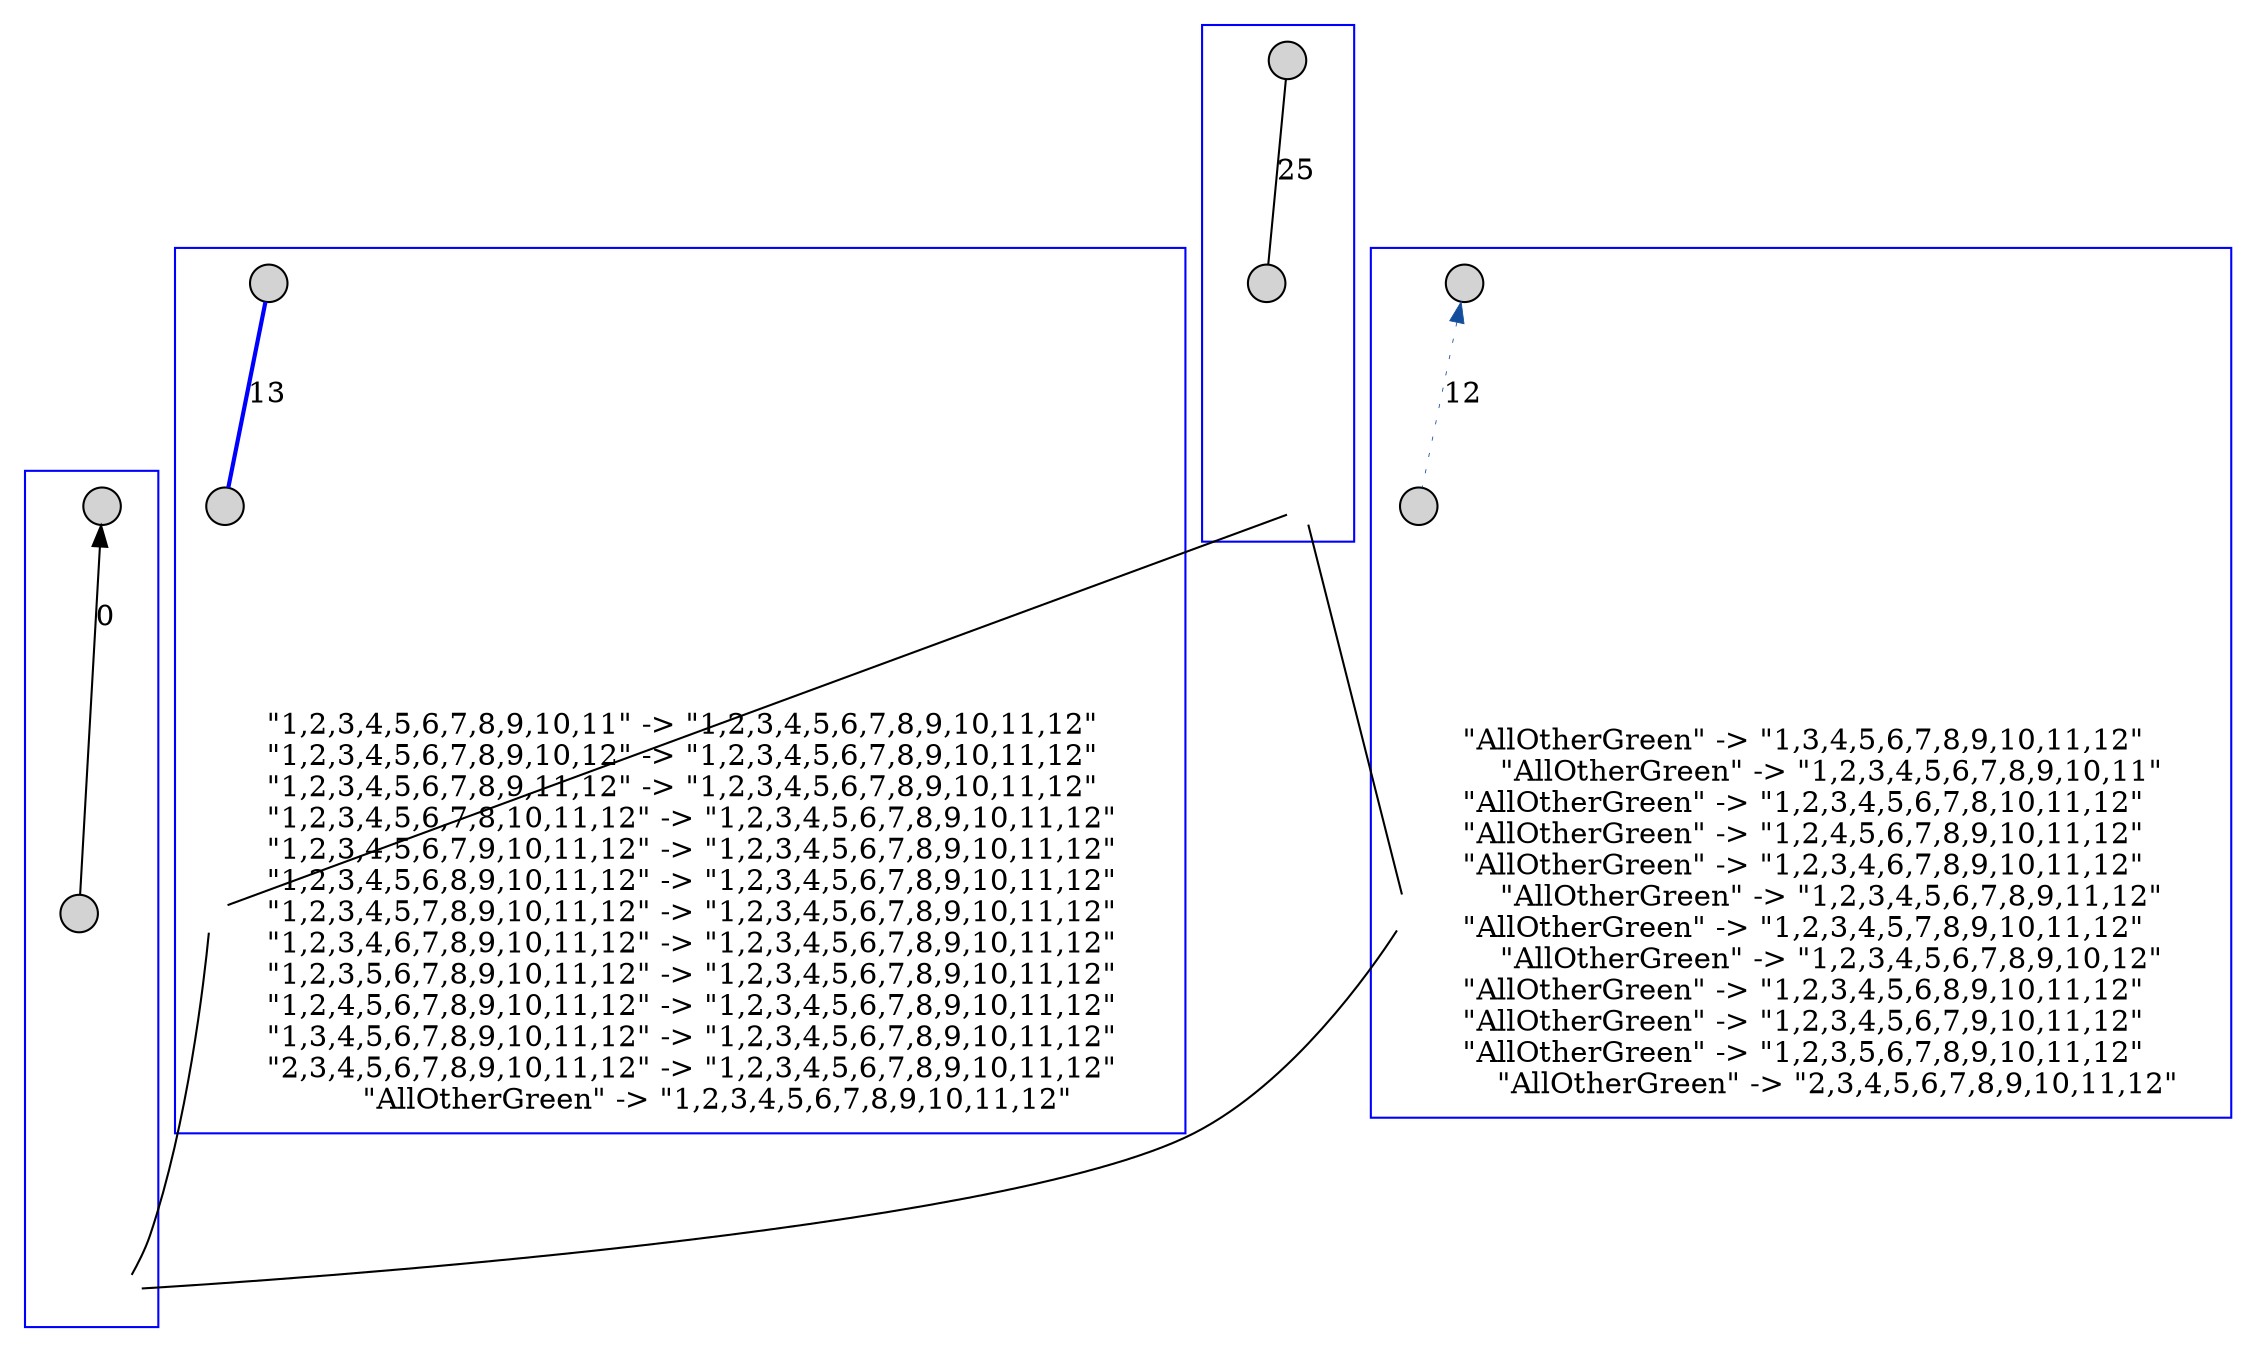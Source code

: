 // <Lattice object of 2 atoms 4 concepts 2 coatoms at 0x10af87b70>
digraph Lattice {
	node [label="" shape=circle style=filled width=.25]
	edge [dir=none labeldistance=1.5 minlen=2]
	subgraph cluster_0 {
		color=blue
		c0_start
		c0_end
		c0 [style=invis]
		c0_start -> c0_end [arrowhead=none color="" dir=back label=0 penwidth="" style=""]
		c0_start -> c0 [style=invis]
		c0_end -> c0 [style=invis]
	}
	subgraph cluster_1 {
		color=blue
		c1_start
		c1_end
		c1 [style=invis]
		c1_start -> c1_end [color="#134d9c" dir=back label=12 penwidth=0.4 style=dotted]
		c1_start -> c1 [style=invis]
		c1_end -> c1 [style=invis]
	}
	c1 -> c1 [label="\"AllOtherGreen\" -> \"1,3,4,5,6,7,8,9,10,11,12\"	
\"AllOtherGreen\" -> \"1,2,3,4,5,6,7,8,9,10,11\"	
\"AllOtherGreen\" -> \"1,2,3,4,5,6,7,8,10,11,12\"	
\"AllOtherGreen\" -> \"1,2,4,5,6,7,8,9,10,11,12\"	
\"AllOtherGreen\" -> \"1,2,3,4,6,7,8,9,10,11,12\"	
\"AllOtherGreen\" -> \"1,2,3,4,5,6,7,8,9,11,12\"	
\"AllOtherGreen\" -> \"1,2,3,4,5,7,8,9,10,11,12\"	
\"AllOtherGreen\" -> \"1,2,3,4,5,6,7,8,9,10,12\"	
\"AllOtherGreen\" -> \"1,2,3,4,5,6,8,9,10,11,12\"	
\"AllOtherGreen\" -> \"1,2,3,4,5,6,7,9,10,11,12\"	
\"AllOtherGreen\" -> \"1,2,3,5,6,7,8,9,10,11,12\"	
\"AllOtherGreen\" -> \"2,3,4,5,6,7,8,9,10,11,12\"" color=transparent labelangle=270]
	c1 -> c0
	subgraph cluster_2 {
		color=blue
		c2_start
		c2_end
		c2 [style=invis]
		c2_start -> c2_end [arrowhead=none color="#0000FF" label=13 penwidth=2 style=solid]
		c2_start -> c2 [style=invis]
		c2_end -> c2 [style=invis]
	}
	c2 -> c2 [label="\"1,2,3,4,5,6,7,8,9,10,11\" -> \"1,2,3,4,5,6,7,8,9,10,11,12\"	
\"1,2,3,4,5,6,7,8,9,10,12\" -> \"1,2,3,4,5,6,7,8,9,10,11,12\"	
\"1,2,3,4,5,6,7,8,9,11,12\" -> \"1,2,3,4,5,6,7,8,9,10,11,12\"	
\"1,2,3,4,5,6,7,8,10,11,12\" -> \"1,2,3,4,5,6,7,8,9,10,11,12\"	
\"1,2,3,4,5,6,7,9,10,11,12\" -> \"1,2,3,4,5,6,7,8,9,10,11,12\"	
\"1,2,3,4,5,6,8,9,10,11,12\" -> \"1,2,3,4,5,6,7,8,9,10,11,12\"	
\"1,2,3,4,5,7,8,9,10,11,12\" -> \"1,2,3,4,5,6,7,8,9,10,11,12\"	
\"1,2,3,4,6,7,8,9,10,11,12\" -> \"1,2,3,4,5,6,7,8,9,10,11,12\"	
\"1,2,3,5,6,7,8,9,10,11,12\" -> \"1,2,3,4,5,6,7,8,9,10,11,12\"	
\"1,2,4,5,6,7,8,9,10,11,12\" -> \"1,2,3,4,5,6,7,8,9,10,11,12\"	
\"1,3,4,5,6,7,8,9,10,11,12\" -> \"1,2,3,4,5,6,7,8,9,10,11,12\"	
\"2,3,4,5,6,7,8,9,10,11,12\" -> \"1,2,3,4,5,6,7,8,9,10,11,12\"	
\"AllOtherGreen\" -> \"1,2,3,4,5,6,7,8,9,10,11,12\"" color=transparent labelangle=270]
	c2 -> c0
	subgraph cluster_3 {
		color=blue
		c3_start
		c3_end
		c3 [style=invis]
		c3_start -> c3_end [label=25]
		c3_start -> c3 [style=invis]
		c3_end -> c3 [style=invis]
	}
	c3 -> c1
	c3 -> c2
}
